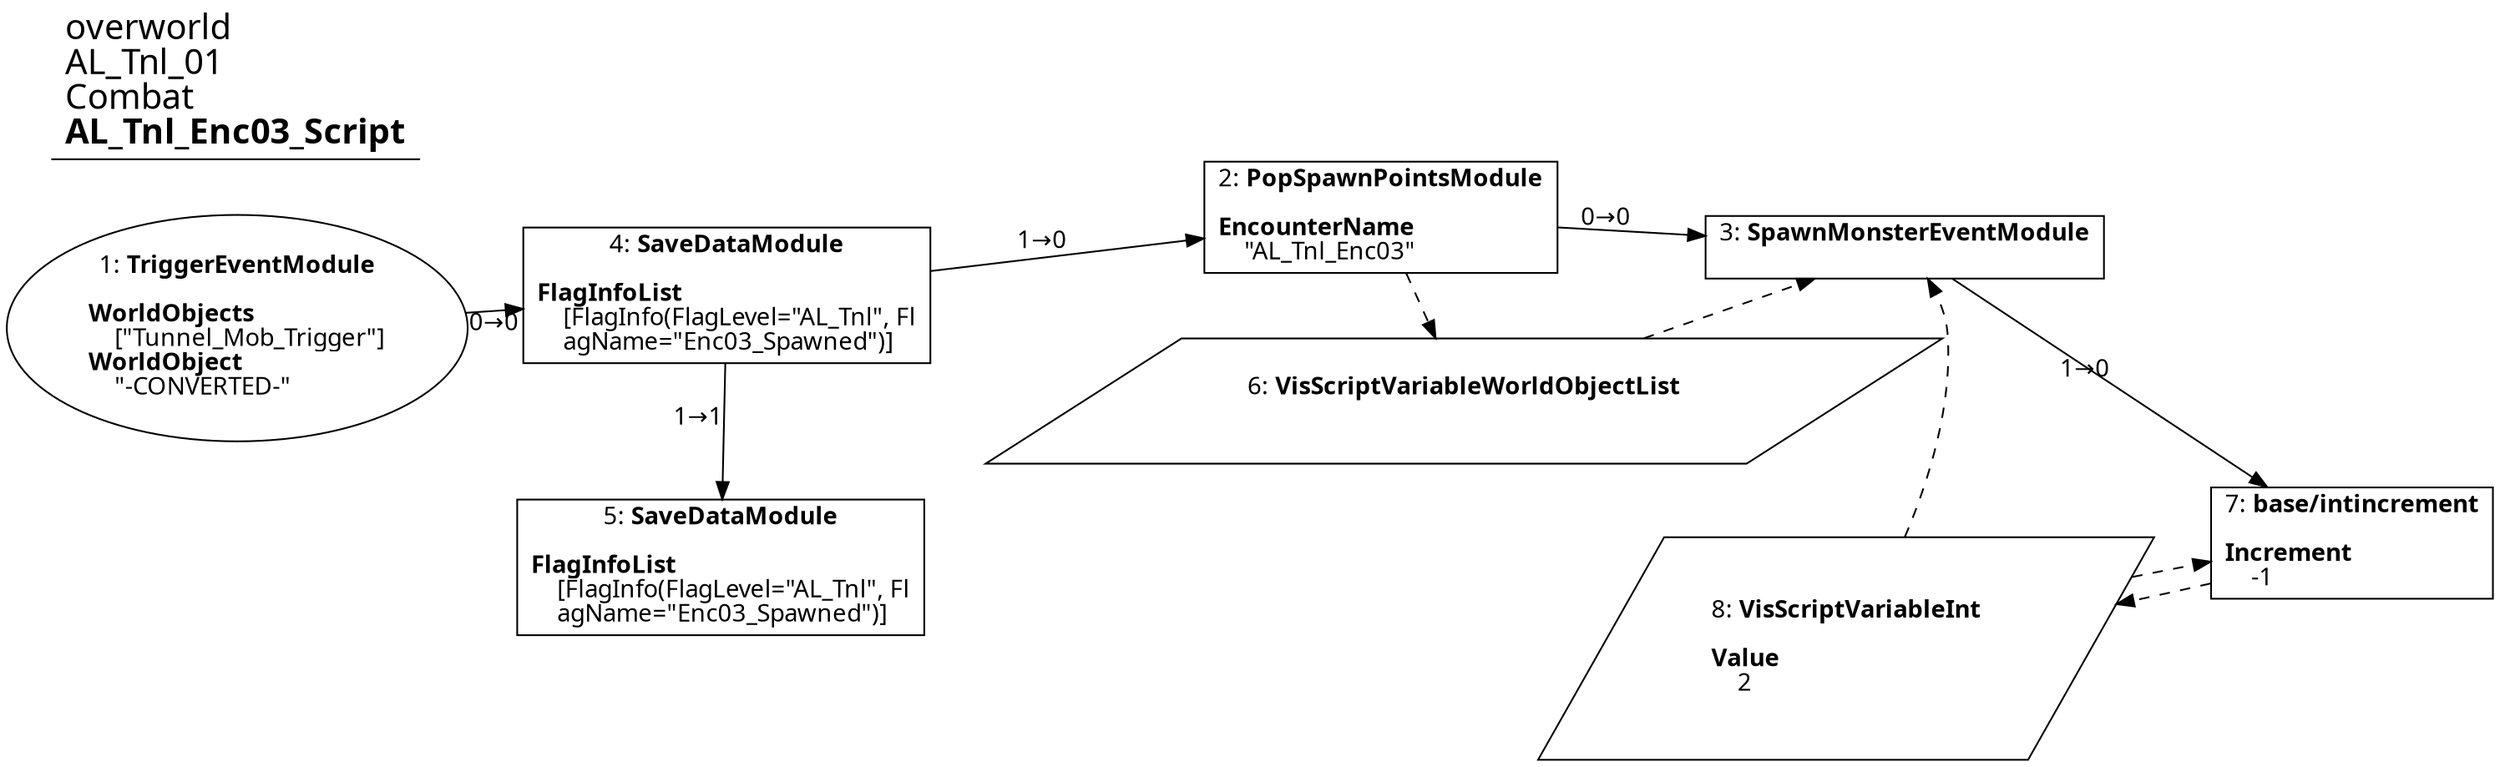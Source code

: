 digraph {
    layout = fdp;
    overlap = prism;
    sep = "+16";
    splines = spline;

    node [ shape = box ];

    graph [ fontname = "Segoe UI" ];
    node [ fontname = "Segoe UI" ];
    edge [ fontname = "Segoe UI" ];

    1 [ label = <1: <b>TriggerEventModule</b><br/><br/><b>WorldObjects</b><br align="left"/>    [&quot;Tunnel_Mob_Trigger&quot;]<br align="left"/><b>WorldObject</b><br align="left"/>    &quot;-CONVERTED-&quot;<br align="left"/>> ];
    1 [ shape = oval ]
    1 [ pos = "0.17,-0.18400002!" ];
    1 -> 4 [ label = "0→0" ];

    2 [ label = <2: <b>PopSpawnPointsModule</b><br/><br/><b>EncounterName</b><br align="left"/>    &quot;AL_Tnl_Enc03&quot;<br align="left"/>> ];
    2 [ pos = "0.882,-0.162!" ];
    2 -> 3 [ label = "0→0" ];
    2 -> 6 [ style = dashed ];

    3 [ label = <3: <b>SpawnMonsterEventModule</b><br/><br/>> ];
    3 [ pos = "1.1810001,-0.15400001!" ];
    3 -> 7 [ label = "1→0" ];
    6 -> 3 [ style = dashed ];
    8 -> 3 [ style = dashed ];

    4 [ label = <4: <b>SaveDataModule</b><br/><br/><b>FlagInfoList</b><br align="left"/>    [FlagInfo(FlagLevel=&quot;AL_Tnl&quot;, Fl<br align="left"/>    agName=&quot;Enc03_Spawned&quot;)]<br align="left"/>> ];
    4 [ pos = "0.45600003,-0.19500001!" ];
    4 -> 5 [ label = "1→1" ];
    4 -> 2 [ label = "1→0" ];

    5 [ label = <5: <b>SaveDataModule</b><br/><br/><b>FlagInfoList</b><br align="left"/>    [FlagInfo(FlagLevel=&quot;AL_Tnl&quot;, Fl<br align="left"/>    agName=&quot;Enc03_Spawned&quot;)]<br align="left"/>> ];
    5 [ pos = "0.66200006,-0.37300003!" ];

    6 [ label = <6: <b>VisScriptVariableWorldObjectList</b><br/><br/>> ];
    6 [ shape = parallelogram ]
    6 [ pos = "0.901,-0.29700002!" ];

    7 [ label = <7: <b>base/intincrement</b><br/><br/><b>Increment</b><br align="left"/>    -1<br align="left"/>> ];
    7 [ pos = "1.4030001,-0.34100002!" ];
    8 -> 7 [ style = dashed ];
    7 -> 8 [ style = dashed ];

    8 [ label = <8: <b>VisScriptVariableInt</b><br/><br/><b>Value</b><br align="left"/>    2<br align="left"/>> ];
    8 [ shape = parallelogram ]
    8 [ pos = "1.1060001,-0.39100003!" ];

    title [ pos = "0.16900001,-0.15300001!" ];
    title [ shape = underline ];
    title [ label = <<font point-size="20">overworld<br align="left"/>AL_Tnl_01<br align="left"/>Combat<br align="left"/><b>AL_Tnl_Enc03_Script</b><br align="left"/></font>> ];
}
